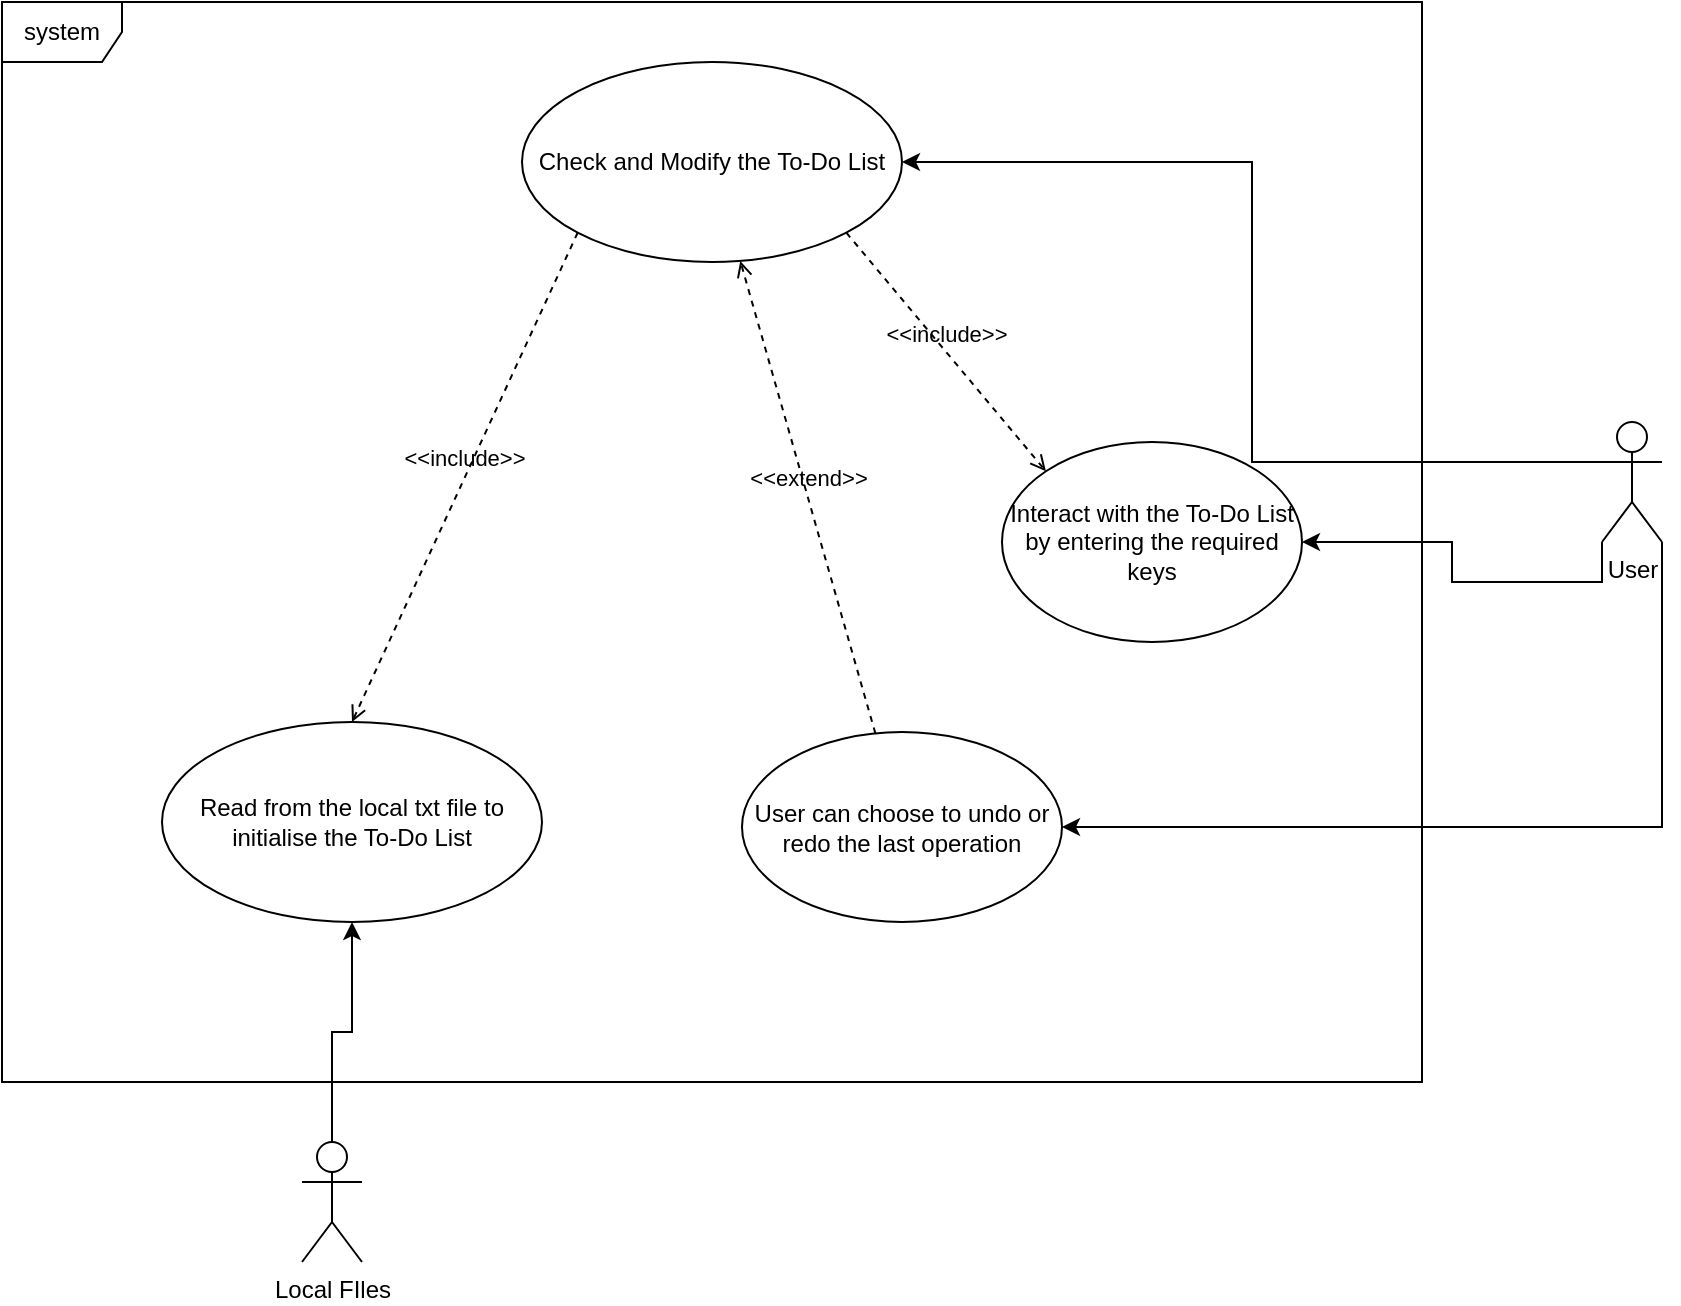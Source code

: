 <mxfile version="24.7.5" pages="3">
  <diagram name="Use Case Diagram" id="mKgLvjV6LLKM9E4_mvI9">
    <mxGraphModel dx="995" dy="638" grid="1" gridSize="10" guides="1" tooltips="1" connect="1" arrows="1" fold="1" page="1" pageScale="1" pageWidth="1654" pageHeight="1169" math="0" shadow="0">
      <root>
        <mxCell id="0" />
        <mxCell id="1" parent="0" />
        <mxCell id="GROcgmvq_gN442v0T93c-1" value="system" style="shape=umlFrame;whiteSpace=wrap;html=1;pointerEvents=0;" parent="1" vertex="1">
          <mxGeometry x="180" y="80" width="710" height="540" as="geometry" />
        </mxCell>
        <mxCell id="GROcgmvq_gN442v0T93c-15" style="edgeStyle=orthogonalEdgeStyle;rounded=0;orthogonalLoop=1;jettySize=auto;html=1;exitX=0;exitY=1;exitDx=0;exitDy=0;exitPerimeter=0;entryX=1;entryY=0.5;entryDx=0;entryDy=0;" parent="1" source="GROcgmvq_gN442v0T93c-2" target="GROcgmvq_gN442v0T93c-6" edge="1">
          <mxGeometry relative="1" as="geometry" />
        </mxCell>
        <mxCell id="GROcgmvq_gN442v0T93c-19" style="edgeStyle=orthogonalEdgeStyle;rounded=0;orthogonalLoop=1;jettySize=auto;html=1;exitX=0;exitY=0.333;exitDx=0;exitDy=0;exitPerimeter=0;entryX=1;entryY=0.5;entryDx=0;entryDy=0;" parent="1" source="GROcgmvq_gN442v0T93c-2" target="GROcgmvq_gN442v0T93c-5" edge="1">
          <mxGeometry relative="1" as="geometry" />
        </mxCell>
        <mxCell id="e118B7L7JyvoJsIXEN8V-2" style="edgeStyle=orthogonalEdgeStyle;rounded=0;orthogonalLoop=1;jettySize=auto;html=1;exitX=1;exitY=1;exitDx=0;exitDy=0;exitPerimeter=0;entryX=1;entryY=0.5;entryDx=0;entryDy=0;" parent="1" source="GROcgmvq_gN442v0T93c-2" target="e118B7L7JyvoJsIXEN8V-1" edge="1">
          <mxGeometry relative="1" as="geometry" />
        </mxCell>
        <mxCell id="GROcgmvq_gN442v0T93c-2" value="User" style="shape=umlActor;verticalLabelPosition=bottom;verticalAlign=top;html=1;" parent="1" vertex="1">
          <mxGeometry x="980" y="290" width="30" height="60" as="geometry" />
        </mxCell>
        <mxCell id="GROcgmvq_gN442v0T93c-21" style="edgeStyle=orthogonalEdgeStyle;rounded=0;orthogonalLoop=1;jettySize=auto;html=1;exitX=0.5;exitY=0;exitDx=0;exitDy=0;exitPerimeter=0;entryX=0.5;entryY=1;entryDx=0;entryDy=0;" parent="1" source="GROcgmvq_gN442v0T93c-3" target="GROcgmvq_gN442v0T93c-9" edge="1">
          <mxGeometry relative="1" as="geometry" />
        </mxCell>
        <mxCell id="GROcgmvq_gN442v0T93c-3" value="&lt;div&gt;&lt;span style=&quot;background-color: initial;&quot;&gt;Local FIles&lt;/span&gt;&lt;br&gt;&lt;/div&gt;" style="shape=umlActor;verticalLabelPosition=bottom;verticalAlign=top;html=1;" parent="1" vertex="1">
          <mxGeometry x="330" y="650" width="30" height="60" as="geometry" />
        </mxCell>
        <mxCell id="GROcgmvq_gN442v0T93c-5" value="Check and Modify the To-Do&lt;span style=&quot;background-color: initial;&quot;&gt;&amp;nbsp;List&lt;/span&gt;" style="ellipse;whiteSpace=wrap;html=1;" parent="1" vertex="1">
          <mxGeometry x="440" y="110" width="190" height="100" as="geometry" />
        </mxCell>
        <mxCell id="GROcgmvq_gN442v0T93c-6" value="Interact with the To-Do List by entering the required keys" style="ellipse;whiteSpace=wrap;html=1;" parent="1" vertex="1">
          <mxGeometry x="680" y="300" width="150" height="100" as="geometry" />
        </mxCell>
        <mxCell id="GROcgmvq_gN442v0T93c-9" value="Read from the local txt file to initialise the To-Do List" style="ellipse;whiteSpace=wrap;html=1;" parent="1" vertex="1">
          <mxGeometry x="260" y="440" width="190" height="100" as="geometry" />
        </mxCell>
        <mxCell id="GROcgmvq_gN442v0T93c-11" value="&amp;lt;&amp;lt;include&amp;gt;&amp;gt;" style="html=1;verticalAlign=bottom;labelBackgroundColor=none;endArrow=open;endFill=0;dashed=1;rounded=0;exitX=0;exitY=1;exitDx=0;exitDy=0;entryX=0.5;entryY=0;entryDx=0;entryDy=0;" parent="1" source="GROcgmvq_gN442v0T93c-5" target="GROcgmvq_gN442v0T93c-9" edge="1">
          <mxGeometry width="160" relative="1" as="geometry">
            <mxPoint x="430" y="320" as="sourcePoint" />
            <mxPoint x="590" y="320" as="targetPoint" />
          </mxGeometry>
        </mxCell>
        <mxCell id="GROcgmvq_gN442v0T93c-13" value="&amp;lt;&amp;lt;include&amp;gt;&amp;gt;" style="html=1;verticalAlign=bottom;labelBackgroundColor=none;endArrow=open;endFill=0;dashed=1;rounded=0;exitX=1;exitY=1;exitDx=0;exitDy=0;entryX=0;entryY=0;entryDx=0;entryDy=0;" parent="1" source="GROcgmvq_gN442v0T93c-5" target="GROcgmvq_gN442v0T93c-6" edge="1">
          <mxGeometry width="160" relative="1" as="geometry">
            <mxPoint x="640" y="370" as="sourcePoint" />
            <mxPoint x="800" y="370" as="targetPoint" />
          </mxGeometry>
        </mxCell>
        <mxCell id="e118B7L7JyvoJsIXEN8V-1" value="User can choose to undo or redo the last operation" style="ellipse;whiteSpace=wrap;html=1;" parent="1" vertex="1">
          <mxGeometry x="550" y="445" width="160" height="95" as="geometry" />
        </mxCell>
        <mxCell id="jGRYKeH8aTdGG2URI3lW-1" value="&amp;lt;&amp;lt;extend&amp;gt;&amp;gt;" style="html=1;verticalAlign=bottom;labelBackgroundColor=none;endArrow=open;endFill=0;dashed=1;rounded=0;" edge="1" parent="1" source="e118B7L7JyvoJsIXEN8V-1" target="GROcgmvq_gN442v0T93c-5">
          <mxGeometry width="160" relative="1" as="geometry">
            <mxPoint x="480" y="370" as="sourcePoint" />
            <mxPoint x="640" y="370" as="targetPoint" />
          </mxGeometry>
        </mxCell>
      </root>
    </mxGraphModel>
  </diagram>
  <diagram id="NdG9wqjl0NFJzS-UcZx2" name="Activity Diagram">
    <mxGraphModel dx="1194" dy="765" grid="1" gridSize="10" guides="1" tooltips="1" connect="1" arrows="1" fold="1" page="1" pageScale="1" pageWidth="1654" pageHeight="1169" math="0" shadow="0">
      <root>
        <mxCell id="0" />
        <mxCell id="1" parent="0" />
        <mxCell id="q85WHNdkSG2JO1IWw7Qk-5" value="Read from the local txt file &quot;specification.txt&quot;" style="rounded=1;whiteSpace=wrap;html=1;arcSize=40;fontColor=#000000;fillColor=#ffffc0;strokeColor=#ff0000;" parent="1" vertex="1">
          <mxGeometry x="429" y="214" width="135" height="50" as="geometry" />
        </mxCell>
        <mxCell id="q85WHNdkSG2JO1IWw7Qk-6" value="" style="edgeStyle=orthogonalEdgeStyle;html=1;verticalAlign=bottom;endArrow=open;endSize=8;strokeColor=#ff0000;rounded=0;entryX=0.5;entryY=0;entryDx=0;entryDy=0;" parent="1" source="q85WHNdkSG2JO1IWw7Qk-5" target="q85WHNdkSG2JO1IWw7Qk-9" edge="1">
          <mxGeometry relative="1" as="geometry">
            <mxPoint x="496" y="324" as="targetPoint" />
          </mxGeometry>
        </mxCell>
        <mxCell id="q85WHNdkSG2JO1IWw7Qk-9" value="" style="rhombus;whiteSpace=wrap;html=1;fontColor=#000000;fillColor=#ffffc0;strokeColor=#ff0000;" parent="1" vertex="1">
          <mxGeometry x="456" y="323" width="80" height="40" as="geometry" />
        </mxCell>
        <mxCell id="q85WHNdkSG2JO1IWw7Qk-10" value="txt doesn&#39;t exist" style="edgeStyle=orthogonalEdgeStyle;html=1;align=left;verticalAlign=bottom;endArrow=open;endSize=8;strokeColor=#ff0000;rounded=0;entryX=0;entryY=0.5;entryDx=0;entryDy=0;" parent="1" source="q85WHNdkSG2JO1IWw7Qk-9" target="q85WHNdkSG2JO1IWw7Qk-20" edge="1">
          <mxGeometry x="-1" relative="1" as="geometry">
            <mxPoint x="641" y="354" as="targetPoint" />
          </mxGeometry>
        </mxCell>
        <mxCell id="q85WHNdkSG2JO1IWw7Qk-11" value="txt do exist" style="edgeStyle=orthogonalEdgeStyle;html=1;align=left;verticalAlign=top;endArrow=open;endSize=8;strokeColor=#ff0000;rounded=0;entryX=0.5;entryY=0;entryDx=0;entryDy=0;" parent="1" source="q85WHNdkSG2JO1IWw7Qk-9" target="q85WHNdkSG2JO1IWw7Qk-13" edge="1">
          <mxGeometry x="-1" relative="1" as="geometry">
            <mxPoint x="501" y="434" as="targetPoint" />
          </mxGeometry>
        </mxCell>
        <mxCell id="q85WHNdkSG2JO1IWw7Qk-13" value="Initialise the application with the existing TODOs" style="rounded=1;whiteSpace=wrap;html=1;arcSize=40;fontColor=#000000;fillColor=#ffffc0;strokeColor=#ff0000;" parent="1" vertex="1">
          <mxGeometry x="433" y="406" width="125" height="48" as="geometry" />
        </mxCell>
        <mxCell id="q85WHNdkSG2JO1IWw7Qk-14" value="" style="edgeStyle=orthogonalEdgeStyle;html=1;verticalAlign=bottom;endArrow=open;endSize=8;strokeColor=#ff0000;rounded=0;entryX=0;entryY=0.5;entryDx=0;entryDy=0;" parent="1" source="q85WHNdkSG2JO1IWw7Qk-13" target="q85WHNdkSG2JO1IWw7Qk-17" edge="1">
          <mxGeometry relative="1" as="geometry">
            <mxPoint x="504" y="534" as="targetPoint" />
          </mxGeometry>
        </mxCell>
        <mxCell id="q85WHNdkSG2JO1IWw7Qk-15" value="Display the TODOs with their status, and all the available options for user to interact" style="rounded=1;whiteSpace=wrap;html=1;arcSize=40;fontColor=#000000;fillColor=#ffffc0;strokeColor=#ff0000;" parent="1" vertex="1">
          <mxGeometry x="501" y="674" width="150" height="70" as="geometry" />
        </mxCell>
        <mxCell id="q85WHNdkSG2JO1IWw7Qk-16" value="" style="edgeStyle=orthogonalEdgeStyle;html=1;verticalAlign=bottom;endArrow=open;endSize=8;strokeColor=#ff0000;rounded=0;entryX=0.5;entryY=0;entryDx=0;entryDy=0;" parent="1" source="q85WHNdkSG2JO1IWw7Qk-15" target="RsbU5nmADzKlUmwW7Z2p-1" edge="1">
          <mxGeometry relative="1" as="geometry">
            <mxPoint x="561" y="854" as="targetPoint" />
          </mxGeometry>
        </mxCell>
        <mxCell id="q85WHNdkSG2JO1IWw7Qk-17" value="" style="rhombus;whiteSpace=wrap;html=1;fontColor=#000000;fillColor=#ffffc0;strokeColor=#ff0000;" parent="1" vertex="1">
          <mxGeometry x="536" y="594" width="80" height="40" as="geometry" />
        </mxCell>
        <mxCell id="q85WHNdkSG2JO1IWw7Qk-19" value="" style="edgeStyle=orthogonalEdgeStyle;html=1;align=left;verticalAlign=top;endArrow=open;endSize=8;strokeColor=#ff0000;rounded=0;entryX=0.5;entryY=0;entryDx=0;entryDy=0;" parent="1" source="q85WHNdkSG2JO1IWw7Qk-17" target="q85WHNdkSG2JO1IWw7Qk-15" edge="1">
          <mxGeometry x="-1" relative="1" as="geometry">
            <mxPoint x="561" y="734" as="targetPoint" />
          </mxGeometry>
        </mxCell>
        <mxCell id="q85WHNdkSG2JO1IWw7Qk-20" value="Create a default &quot;specification.txt&quot; with the default specification and empty TODO list" style="rounded=1;whiteSpace=wrap;html=1;arcSize=40;fontColor=#000000;fillColor=#ffffc0;strokeColor=#ff0000;" parent="1" vertex="1">
          <mxGeometry x="641" y="313" width="140" height="61" as="geometry" />
        </mxCell>
        <mxCell id="q85WHNdkSG2JO1IWw7Qk-21" value="" style="edgeStyle=orthogonalEdgeStyle;html=1;verticalAlign=bottom;endArrow=open;endSize=8;strokeColor=#ff0000;rounded=0;entryX=0.5;entryY=0;entryDx=0;entryDy=0;" parent="1" source="q85WHNdkSG2JO1IWw7Qk-20" target="RxqG92QvU8h1ItRZsoUS-4" edge="1">
          <mxGeometry relative="1" as="geometry">
            <mxPoint x="711" y="398.0" as="targetPoint" />
          </mxGeometry>
        </mxCell>
        <mxCell id="q85WHNdkSG2JO1IWw7Qk-23" value="" style="edgeStyle=orthogonalEdgeStyle;html=1;verticalAlign=bottom;endArrow=open;endSize=8;strokeColor=#ff0000;rounded=0;exitX=0.5;exitY=1;exitDx=0;exitDy=0;entryX=0.5;entryY=0;entryDx=0;entryDy=0;" parent="1" source="RxqG92QvU8h1ItRZsoUS-4" target="q85WHNdkSG2JO1IWw7Qk-24" edge="1">
          <mxGeometry relative="1" as="geometry">
            <mxPoint x="700.66" y="514" as="targetPoint" />
            <mxPoint x="711" y="448.0" as="sourcePoint" />
          </mxGeometry>
        </mxCell>
        <mxCell id="q85WHNdkSG2JO1IWw7Qk-24" value="Initiaise the application with the default &quot;specification.txt&quot;" style="rounded=1;whiteSpace=wrap;html=1;arcSize=40;fontColor=#000000;fillColor=#ffffc0;strokeColor=#ff0000;" parent="1" vertex="1">
          <mxGeometry x="641" y="494" width="140" height="46" as="geometry" />
        </mxCell>
        <mxCell id="q85WHNdkSG2JO1IWw7Qk-25" value="" style="edgeStyle=orthogonalEdgeStyle;html=1;verticalAlign=bottom;endArrow=open;endSize=8;strokeColor=#ff0000;rounded=0;entryX=0.5;entryY=0;entryDx=0;entryDy=0;" parent="1" source="q85WHNdkSG2JO1IWw7Qk-24" target="q85WHNdkSG2JO1IWw7Qk-17" edge="1">
          <mxGeometry relative="1" as="geometry">
            <mxPoint x="701" y="629" as="targetPoint" />
          </mxGeometry>
        </mxCell>
        <mxCell id="q85WHNdkSG2JO1IWw7Qk-27" value="" style="edgeStyle=orthogonalEdgeStyle;html=1;verticalAlign=bottom;endArrow=open;endSize=8;strokeColor=#ff0000;rounded=0;entryX=0.5;entryY=0;entryDx=0;entryDy=0;exitX=0.5;exitY=1;exitDx=0;exitDy=0;" parent="1" source="RsbU5nmADzKlUmwW7Z2p-7" target="q85WHNdkSG2JO1IWw7Qk-28" edge="1">
          <mxGeometry relative="1" as="geometry">
            <mxPoint x="576" y="964" as="targetPoint" />
            <mxPoint x="576" y="834" as="sourcePoint" />
          </mxGeometry>
        </mxCell>
        <mxCell id="q85WHNdkSG2JO1IWw7Qk-28" value="" style="rhombus;whiteSpace=wrap;html=1;fontColor=#000000;fillColor=#ffffc0;strokeColor=#ff0000;" parent="1" vertex="1">
          <mxGeometry x="536" y="874" width="80" height="40" as="geometry" />
        </mxCell>
        <mxCell id="q85WHNdkSG2JO1IWw7Qk-30" value="valid" style="edgeStyle=orthogonalEdgeStyle;html=1;align=left;verticalAlign=top;endArrow=open;endSize=8;strokeColor=#ff0000;rounded=0;entryX=0.5;entryY=0;entryDx=0;entryDy=0;" parent="1" source="q85WHNdkSG2JO1IWw7Qk-28" target="q85WHNdkSG2JO1IWw7Qk-35" edge="1">
          <mxGeometry x="-1" relative="1" as="geometry">
            <mxPoint x="576" y="1064" as="targetPoint" />
          </mxGeometry>
        </mxCell>
        <mxCell id="q85WHNdkSG2JO1IWw7Qk-35" value="System responds to the changes" style="rounded=1;whiteSpace=wrap;html=1;arcSize=40;fontColor=#000000;fillColor=#ffffc0;strokeColor=#ff0000;" parent="1" vertex="1">
          <mxGeometry x="516" y="984" width="120" height="40" as="geometry" />
        </mxCell>
        <mxCell id="q85WHNdkSG2JO1IWw7Qk-36" value="" style="edgeStyle=orthogonalEdgeStyle;html=1;verticalAlign=bottom;endArrow=open;endSize=8;strokeColor=#ff0000;rounded=0;entryX=0.5;entryY=0;entryDx=0;entryDy=0;" parent="1" source="q85WHNdkSG2JO1IWw7Qk-35" target="q85WHNdkSG2JO1IWw7Qk-37" edge="1">
          <mxGeometry relative="1" as="geometry">
            <mxPoint x="581" y="1174" as="targetPoint" />
          </mxGeometry>
        </mxCell>
        <mxCell id="q85WHNdkSG2JO1IWw7Qk-37" value="System writes the changes to the &quot;specification.txt&quot;" style="rounded=1;whiteSpace=wrap;html=1;arcSize=40;fontColor=#000000;fillColor=#ffffc0;strokeColor=#ff0000;" parent="1" vertex="1">
          <mxGeometry x="516" y="1064" width="120" height="50" as="geometry" />
        </mxCell>
        <mxCell id="q85WHNdkSG2JO1IWw7Qk-38" value="" style="edgeStyle=orthogonalEdgeStyle;html=1;verticalAlign=bottom;endArrow=open;endSize=8;strokeColor=#ff0000;rounded=0;entryX=0.5;entryY=1;entryDx=0;entryDy=0;" parent="1" source="q85WHNdkSG2JO1IWw7Qk-37" target="RxqG92QvU8h1ItRZsoUS-6" edge="1">
          <mxGeometry relative="1" as="geometry">
            <mxPoint x="331" y="1024" as="targetPoint" />
          </mxGeometry>
        </mxCell>
        <mxCell id="q85WHNdkSG2JO1IWw7Qk-39" value="System displays a error message about the invalid option" style="rounded=1;whiteSpace=wrap;html=1;arcSize=40;fontColor=#000000;fillColor=#ffffc0;strokeColor=#ff0000;" parent="1" vertex="1">
          <mxGeometry x="367" y="869" width="140" height="50" as="geometry" />
        </mxCell>
        <mxCell id="q85WHNdkSG2JO1IWw7Qk-40" value="" style="edgeStyle=orthogonalEdgeStyle;html=1;verticalAlign=bottom;endArrow=open;endSize=8;strokeColor=#ff0000;rounded=0;entryX=1;entryY=0.5;entryDx=0;entryDy=0;" parent="1" source="q85WHNdkSG2JO1IWw7Qk-39" target="RxqG92QvU8h1ItRZsoUS-6" edge="1">
          <mxGeometry relative="1" as="geometry">
            <mxPoint x="411" y="784" as="targetPoint" />
          </mxGeometry>
        </mxCell>
        <mxCell id="RxqG92QvU8h1ItRZsoUS-4" value="Default &quot;specification.txt&quot;" style="whiteSpace=wrap;html=1;fillColor=#ffffc0;strokeColor=#ff0000;fontColor=#000000;" parent="1" vertex="1">
          <mxGeometry x="661" y="404" width="100" height="50" as="geometry" />
        </mxCell>
        <mxCell id="RxqG92QvU8h1ItRZsoUS-6" value="" style="rhombus;whiteSpace=wrap;html=1;fontColor=#000000;fillColor=#ffffc0;strokeColor=#ff0000;" parent="1" vertex="1">
          <mxGeometry x="287" y="694" width="80" height="40" as="geometry" />
        </mxCell>
        <mxCell id="RxqG92QvU8h1ItRZsoUS-7" value="invalid" style="edgeStyle=orthogonalEdgeStyle;html=1;align=left;verticalAlign=bottom;endArrow=open;endSize=8;strokeColor=#ff0000;rounded=0;exitX=0;exitY=0.5;exitDx=0;exitDy=0;entryX=1;entryY=0.5;entryDx=0;entryDy=0;" parent="1" source="q85WHNdkSG2JO1IWw7Qk-28" target="q85WHNdkSG2JO1IWw7Qk-39" edge="1">
          <mxGeometry x="0.793" relative="1" as="geometry">
            <mxPoint x="771" y="934" as="targetPoint" />
            <mxPoint x="671" y="934" as="sourcePoint" />
            <mxPoint as="offset" />
          </mxGeometry>
        </mxCell>
        <mxCell id="RxqG92QvU8h1ItRZsoUS-8" value="" style="edgeStyle=orthogonalEdgeStyle;html=1;align=left;verticalAlign=top;endArrow=open;endSize=8;strokeColor=#ff0000;rounded=0;exitX=0.5;exitY=0;exitDx=0;exitDy=0;entryX=0;entryY=0.5;entryDx=0;entryDy=0;" parent="1" source="RxqG92QvU8h1ItRZsoUS-6" target="RxqG92QvU8h1ItRZsoUS-9" edge="1">
          <mxGeometry x="-1" relative="1" as="geometry">
            <mxPoint x="327" y="624" as="targetPoint" />
            <mxPoint x="267.034" y="573.983" as="sourcePoint" />
          </mxGeometry>
        </mxCell>
        <mxCell id="RxqG92QvU8h1ItRZsoUS-9" value="" style="rhombus;whiteSpace=wrap;html=1;fontColor=#000000;fillColor=#ffffc0;strokeColor=#ff0000;" parent="1" vertex="1">
          <mxGeometry x="456.5" y="134" width="80" height="40" as="geometry" />
        </mxCell>
        <mxCell id="RxqG92QvU8h1ItRZsoUS-15" value="" style="edgeStyle=orthogonalEdgeStyle;html=1;align=left;verticalAlign=top;endArrow=open;endSize=8;strokeColor=#ff0000;rounded=0;exitX=0.5;exitY=1;exitDx=0;exitDy=0;entryX=0.5;entryY=0;entryDx=0;entryDy=0;" parent="1" source="RxqG92QvU8h1ItRZsoUS-9" target="q85WHNdkSG2JO1IWw7Qk-5" edge="1">
          <mxGeometry x="-1" relative="1" as="geometry">
            <mxPoint x="401" y="244.02" as="targetPoint" />
            <mxPoint x="401.034" y="184.003" as="sourcePoint" />
          </mxGeometry>
        </mxCell>
        <mxCell id="RxqG92QvU8h1ItRZsoUS-18" value="" style="ellipse;html=1;shape=startState;fillColor=#000000;strokeColor=#ff0000;" parent="1" vertex="1">
          <mxGeometry x="481.5" y="55" width="30" height="30" as="geometry" />
        </mxCell>
        <mxCell id="RxqG92QvU8h1ItRZsoUS-19" value="" style="edgeStyle=orthogonalEdgeStyle;html=1;verticalAlign=bottom;endArrow=open;endSize=8;strokeColor=#ff0000;rounded=0;entryX=0.5;entryY=0;entryDx=0;entryDy=0;" parent="1" source="RxqG92QvU8h1ItRZsoUS-18" target="RxqG92QvU8h1ItRZsoUS-9" edge="1">
          <mxGeometry relative="1" as="geometry">
            <mxPoint x="495.5" y="134" as="targetPoint" />
          </mxGeometry>
        </mxCell>
        <mxCell id="RxqG92QvU8h1ItRZsoUS-22" value="exit" style="edgeStyle=orthogonalEdgeStyle;html=1;align=left;verticalAlign=bottom;endArrow=open;endSize=8;strokeColor=#ff0000;rounded=0;exitX=1;exitY=0.5;exitDx=0;exitDy=0;entryX=0;entryY=0.5;entryDx=0;entryDy=0;" parent="1" source="q85WHNdkSG2JO1IWw7Qk-28" target="RxqG92QvU8h1ItRZsoUS-24" edge="1">
          <mxGeometry x="-1" relative="1" as="geometry">
            <mxPoint x="736.09" y="893.61" as="targetPoint" />
            <mxPoint x="636.003" y="893.567" as="sourcePoint" />
          </mxGeometry>
        </mxCell>
        <mxCell id="RxqG92QvU8h1ItRZsoUS-23" value="" style="edgeStyle=orthogonalEdgeStyle;html=1;align=left;verticalAlign=top;endArrow=open;endSize=8;strokeColor=#ff0000;rounded=0;exitX=1;exitY=0.5;exitDx=0;exitDy=0;entryX=0;entryY=0.5;entryDx=0;entryDy=0;" parent="1" source="RxqG92QvU8h1ItRZsoUS-29" target="RxqG92QvU8h1ItRZsoUS-30" edge="1">
          <mxGeometry x="-1" relative="1" as="geometry">
            <mxPoint x="1491" y="864.5" as="targetPoint" />
            <mxPoint x="1491.0" y="764.5" as="sourcePoint" />
          </mxGeometry>
        </mxCell>
        <mxCell id="RxqG92QvU8h1ItRZsoUS-24" value="System saves the current changes and writes to the &quot;specification.txt&quot;" style="rounded=1;whiteSpace=wrap;html=1;arcSize=40;fontColor=#000000;fillColor=#ffffc0;strokeColor=#ff0000;" parent="1" vertex="1">
          <mxGeometry x="857" y="867" width="150" height="55" as="geometry" />
        </mxCell>
        <mxCell id="RxqG92QvU8h1ItRZsoUS-25" value="" style="edgeStyle=orthogonalEdgeStyle;html=1;verticalAlign=bottom;endArrow=open;endSize=8;strokeColor=#ff0000;rounded=0;exitX=1;exitY=0.5;exitDx=0;exitDy=0;" parent="1" source="RxqG92QvU8h1ItRZsoUS-24" target="RxqG92QvU8h1ItRZsoUS-29" edge="1">
          <mxGeometry relative="1" as="geometry">
            <mxPoint x="981" y="892" as="targetPoint" />
          </mxGeometry>
        </mxCell>
        <mxCell id="RxqG92QvU8h1ItRZsoUS-29" value="Program terminates" style="rounded=1;whiteSpace=wrap;html=1;arcSize=40;fontColor=#000000;fillColor=#ffffc0;strokeColor=#ff0000;" parent="1" vertex="1">
          <mxGeometry x="1297" y="874.5" width="120" height="40" as="geometry" />
        </mxCell>
        <mxCell id="RxqG92QvU8h1ItRZsoUS-30" value="" style="ellipse;html=1;shape=endState;fillColor=#000000;strokeColor=#ff0000;" parent="1" vertex="1">
          <mxGeometry x="1458" y="879.5" width="30" height="30" as="geometry" />
        </mxCell>
        <mxCell id="Jxkfy5DvKybf_iYGKnuJ-1" value="Program processing" style="shape=umlFrame;whiteSpace=wrap;html=1;pointerEvents=0;width=80;height=36;" parent="1" vertex="1">
          <mxGeometry x="247" y="54" width="1030" height="1076" as="geometry" />
        </mxCell>
        <mxCell id="RsbU5nmADzKlUmwW7Z2p-1" value="" style="rhombus;whiteSpace=wrap;html=1;fontColor=#000000;fillColor=#ffffc0;strokeColor=#ff0000;" parent="1" vertex="1">
          <mxGeometry x="727" y="719" width="80" height="40" as="geometry" />
        </mxCell>
        <mxCell id="RsbU5nmADzKlUmwW7Z2p-2" value="user pressed Ctrl + z" style="edgeStyle=orthogonalEdgeStyle;html=1;align=left;verticalAlign=bottom;endArrow=open;endSize=8;strokeColor=#ff0000;rounded=0;entryX=0.5;entryY=1;entryDx=0;entryDy=0;" parent="1" source="RsbU5nmADzKlUmwW7Z2p-1" target="RsbU5nmADzKlUmwW7Z2p-9" edge="1">
          <mxGeometry x="-1" relative="1" as="geometry">
            <mxPoint x="907" y="720" as="targetPoint" />
          </mxGeometry>
        </mxCell>
        <mxCell id="RsbU5nmADzKlUmwW7Z2p-6" value="user entered an option" style="edgeStyle=orthogonalEdgeStyle;html=1;align=left;verticalAlign=bottom;endArrow=open;endSize=8;strokeColor=#ff0000;rounded=0;exitX=0;exitY=0.5;exitDx=0;exitDy=0;entryX=1;entryY=0.5;entryDx=0;entryDy=0;" parent="1" source="RsbU5nmADzKlUmwW7Z2p-1" target="RsbU5nmADzKlUmwW7Z2p-7" edge="1">
          <mxGeometry y="-39" relative="1" as="geometry">
            <mxPoint x="751" y="799" as="targetPoint" />
            <mxPoint x="651" y="799" as="sourcePoint" />
            <mxPoint as="offset" />
          </mxGeometry>
        </mxCell>
        <mxCell id="RsbU5nmADzKlUmwW7Z2p-7" value="Option string" style="whiteSpace=wrap;html=1;fillColor=#ffffc0;strokeColor=#ff0000;fontColor=#000000;" parent="1" vertex="1">
          <mxGeometry x="526" y="796" width="100" height="50" as="geometry" />
        </mxCell>
        <mxCell id="RsbU5nmADzKlUmwW7Z2p-9" value="" style="rhombus;whiteSpace=wrap;html=1;fontColor=#000000;fillColor=#ffffc0;strokeColor=#ff0000;" parent="1" vertex="1">
          <mxGeometry x="827" y="560" width="80" height="40" as="geometry" />
        </mxCell>
        <mxCell id="RsbU5nmADzKlUmwW7Z2p-10" value="nothing to undo" style="edgeStyle=orthogonalEdgeStyle;html=1;align=left;verticalAlign=bottom;endArrow=open;endSize=8;strokeColor=#ff0000;rounded=0;entryX=0.5;entryY=1;entryDx=0;entryDy=0;" parent="1" source="RsbU5nmADzKlUmwW7Z2p-9" target="RsbU5nmADzKlUmwW7Z2p-15" edge="1">
          <mxGeometry x="-1" relative="1" as="geometry">
            <mxPoint x="1007" y="580" as="targetPoint" />
          </mxGeometry>
        </mxCell>
        <mxCell id="RsbU5nmADzKlUmwW7Z2p-12" value="something to undo" style="edgeStyle=orthogonalEdgeStyle;html=1;align=left;verticalAlign=top;endArrow=open;endSize=8;strokeColor=#ff0000;rounded=0;exitX=0.5;exitY=0;exitDx=0;exitDy=0;entryX=0.5;entryY=1;entryDx=0;entryDy=0;" parent="1" source="RsbU5nmADzKlUmwW7Z2p-9" target="RsbU5nmADzKlUmwW7Z2p-13" edge="1">
          <mxGeometry x="0.143" y="40" relative="1" as="geometry">
            <mxPoint x="867" y="660" as="targetPoint" />
            <mxPoint x="867" y="600" as="sourcePoint" />
            <mxPoint as="offset" />
          </mxGeometry>
        </mxCell>
        <mxCell id="RsbU5nmADzKlUmwW7Z2p-13" value="Undo the last done operation" style="rounded=1;whiteSpace=wrap;html=1;arcSize=40;fontColor=#000000;fillColor=#ffffc0;strokeColor=#ff0000;" parent="1" vertex="1">
          <mxGeometry x="807" y="380" width="120" height="40" as="geometry" />
        </mxCell>
        <mxCell id="RsbU5nmADzKlUmwW7Z2p-14" value="" style="edgeStyle=orthogonalEdgeStyle;html=1;verticalAlign=bottom;endArrow=open;endSize=8;strokeColor=#ff0000;rounded=0;exitX=0.5;exitY=0;exitDx=0;exitDy=0;entryX=0.5;entryY=1;entryDx=0;entryDy=0;" parent="1" source="RsbU5nmADzKlUmwW7Z2p-13" target="RsbU5nmADzKlUmwW7Z2p-19" edge="1">
          <mxGeometry relative="1" as="geometry">
            <mxPoint x="927" y="463" as="targetPoint" />
          </mxGeometry>
        </mxCell>
        <mxCell id="RsbU5nmADzKlUmwW7Z2p-15" value="Display an error message about nothing to undo" style="rounded=1;whiteSpace=wrap;html=1;arcSize=40;fontColor=#000000;fillColor=#ffffc0;strokeColor=#ff0000;" parent="1" vertex="1">
          <mxGeometry x="997" y="454" width="130" height="50" as="geometry" />
        </mxCell>
        <mxCell id="RsbU5nmADzKlUmwW7Z2p-16" value="" style="edgeStyle=orthogonalEdgeStyle;html=1;verticalAlign=bottom;endArrow=open;endSize=8;strokeColor=#ff0000;rounded=0;entryX=1;entryY=0.5;entryDx=0;entryDy=0;" parent="1" source="RsbU5nmADzKlUmwW7Z2p-15" target="RsbU5nmADzKlUmwW7Z2p-19" edge="1">
          <mxGeometry relative="1" as="geometry">
            <mxPoint x="1097" y="620" as="targetPoint" />
          </mxGeometry>
        </mxCell>
        <mxCell id="RsbU5nmADzKlUmwW7Z2p-19" value="" style="rhombus;whiteSpace=wrap;html=1;fontColor=#000000;fillColor=#ffffc0;strokeColor=#ff0000;" parent="1" vertex="1">
          <mxGeometry x="827" y="223" width="80" height="40" as="geometry" />
        </mxCell>
        <mxCell id="RsbU5nmADzKlUmwW7Z2p-22" value="" style="rhombus;whiteSpace=wrap;html=1;fontColor=#000000;fillColor=#ffffc0;strokeColor=#ff0000;" parent="1" vertex="1">
          <mxGeometry x="653" y="134" width="80" height="40" as="geometry" />
        </mxCell>
        <mxCell id="RsbU5nmADzKlUmwW7Z2p-25" value="" style="edgeStyle=orthogonalEdgeStyle;html=1;verticalAlign=bottom;endArrow=open;endSize=8;strokeColor=#ff0000;rounded=0;entryX=1;entryY=0.5;entryDx=0;entryDy=0;exitX=0;exitY=0.5;exitDx=0;exitDy=0;" parent="1" source="RsbU5nmADzKlUmwW7Z2p-22" target="RxqG92QvU8h1ItRZsoUS-9" edge="1">
          <mxGeometry relative="1" as="geometry">
            <mxPoint x="540" y="144" as="targetPoint" />
            <mxPoint x="540" y="95" as="sourcePoint" />
          </mxGeometry>
        </mxCell>
        <mxCell id="RsbU5nmADzKlUmwW7Z2p-27" value="" style="edgeStyle=orthogonalEdgeStyle;html=1;verticalAlign=bottom;endArrow=open;endSize=8;strokeColor=#ff0000;rounded=0;entryX=0.5;entryY=1;entryDx=0;entryDy=0;exitX=0;exitY=0.5;exitDx=0;exitDy=0;" parent="1" source="RsbU5nmADzKlUmwW7Z2p-19" target="RsbU5nmADzKlUmwW7Z2p-22" edge="1">
          <mxGeometry relative="1" as="geometry">
            <mxPoint x="517" y="154" as="targetPoint" />
            <mxPoint x="517" y="105" as="sourcePoint" />
          </mxGeometry>
        </mxCell>
        <mxCell id="RsbU5nmADzKlUmwW7Z2p-28" value="" style="rhombus;whiteSpace=wrap;html=1;fontColor=#000000;fillColor=#ffffc0;strokeColor=#ff0000;" parent="1" vertex="1">
          <mxGeometry x="850" y="810" width="80" height="40" as="geometry" />
        </mxCell>
        <mxCell id="RsbU5nmADzKlUmwW7Z2p-29" value="nothing to redo" style="edgeStyle=orthogonalEdgeStyle;html=1;align=left;verticalAlign=bottom;endArrow=open;endSize=8;strokeColor=#ff0000;rounded=0;entryX=0.5;entryY=1;entryDx=0;entryDy=0;" parent="1" source="RsbU5nmADzKlUmwW7Z2p-28" target="RsbU5nmADzKlUmwW7Z2p-37" edge="1">
          <mxGeometry x="-1" relative="1" as="geometry">
            <mxPoint x="1117" y="780" as="targetPoint" />
          </mxGeometry>
        </mxCell>
        <mxCell id="RsbU5nmADzKlUmwW7Z2p-30" value="something to redo" style="edgeStyle=orthogonalEdgeStyle;html=1;align=left;verticalAlign=top;endArrow=open;endSize=8;strokeColor=#ff0000;rounded=0;exitX=0.5;exitY=0;exitDx=0;exitDy=0;entryX=0.5;entryY=1;entryDx=0;entryDy=0;" parent="1" source="RsbU5nmADzKlUmwW7Z2p-28" target="RsbU5nmADzKlUmwW7Z2p-32" edge="1">
          <mxGeometry x="-0.313" relative="1" as="geometry">
            <mxPoint x="977" y="860" as="targetPoint" />
            <mxPoint as="offset" />
          </mxGeometry>
        </mxCell>
        <mxCell id="RsbU5nmADzKlUmwW7Z2p-31" value="user pressed Ctrl + y" style="edgeStyle=orthogonalEdgeStyle;html=1;align=left;verticalAlign=top;endArrow=open;endSize=8;strokeColor=#ff0000;rounded=0;exitX=0.5;exitY=1;exitDx=0;exitDy=0;entryX=0;entryY=0.5;entryDx=0;entryDy=0;" parent="1" source="RsbU5nmADzKlUmwW7Z2p-1" target="RsbU5nmADzKlUmwW7Z2p-28" edge="1">
          <mxGeometry x="-1" relative="1" as="geometry">
            <mxPoint x="780.53" y="821" as="targetPoint" />
            <mxPoint x="780.53" y="780" as="sourcePoint" />
          </mxGeometry>
        </mxCell>
        <mxCell id="RsbU5nmADzKlUmwW7Z2p-32" value="Redo the last operation" style="rounded=1;whiteSpace=wrap;html=1;arcSize=40;fontColor=#000000;fillColor=#ffffc0;strokeColor=#ff0000;" parent="1" vertex="1">
          <mxGeometry x="947" y="696" width="120" height="40" as="geometry" />
        </mxCell>
        <mxCell id="RsbU5nmADzKlUmwW7Z2p-33" value="" style="edgeStyle=orthogonalEdgeStyle;html=1;verticalAlign=bottom;endArrow=open;endSize=8;strokeColor=#ff0000;rounded=0;entryX=0;entryY=0.5;entryDx=0;entryDy=0;exitX=0.5;exitY=0;exitDx=0;exitDy=0;" parent="1" source="RsbU5nmADzKlUmwW7Z2p-32" target="RsbU5nmADzKlUmwW7Z2p-34" edge="1">
          <mxGeometry relative="1" as="geometry">
            <mxPoint x="1007" y="796" as="targetPoint" />
          </mxGeometry>
        </mxCell>
        <mxCell id="RsbU5nmADzKlUmwW7Z2p-34" value="" style="rhombus;whiteSpace=wrap;html=1;fontColor=#000000;fillColor=#ffffc0;strokeColor=#ff0000;" parent="1" vertex="1">
          <mxGeometry x="1134" y="574" width="80" height="40" as="geometry" />
        </mxCell>
        <mxCell id="RsbU5nmADzKlUmwW7Z2p-37" value="Display an error message about nothing to redo" style="rounded=1;whiteSpace=wrap;html=1;arcSize=40;fontColor=#000000;fillColor=#ffffc0;strokeColor=#ff0000;" parent="1" vertex="1">
          <mxGeometry x="1113" y="730" width="120" height="40" as="geometry" />
        </mxCell>
        <mxCell id="RsbU5nmADzKlUmwW7Z2p-38" value="" style="edgeStyle=orthogonalEdgeStyle;html=1;verticalAlign=bottom;endArrow=open;endSize=8;strokeColor=#ff0000;rounded=0;exitX=0.5;exitY=0;exitDx=0;exitDy=0;entryX=0.5;entryY=1;entryDx=0;entryDy=0;" parent="1" source="RsbU5nmADzKlUmwW7Z2p-37" target="RsbU5nmADzKlUmwW7Z2p-34" edge="1">
          <mxGeometry relative="1" as="geometry">
            <mxPoint x="1154" y="830" as="targetPoint" />
          </mxGeometry>
        </mxCell>
        <mxCell id="RsbU5nmADzKlUmwW7Z2p-39" value="" style="edgeStyle=orthogonalEdgeStyle;html=1;verticalAlign=bottom;endArrow=open;endSize=8;strokeColor=#ff0000;rounded=0;entryX=1;entryY=0.5;entryDx=0;entryDy=0;exitX=0.5;exitY=0;exitDx=0;exitDy=0;" parent="1" source="RsbU5nmADzKlUmwW7Z2p-34" target="RsbU5nmADzKlUmwW7Z2p-22" edge="1">
          <mxGeometry relative="1" as="geometry">
            <mxPoint x="507" y="144" as="targetPoint" />
            <mxPoint x="507" y="95" as="sourcePoint" />
          </mxGeometry>
        </mxCell>
      </root>
    </mxGraphModel>
  </diagram>
  <diagram id="rqVH_hxqFKZmHKqRT3-P" name="Class Diagram">
    <mxGraphModel dx="1098" dy="988" grid="1" gridSize="10" guides="1" tooltips="1" connect="1" arrows="1" fold="1" page="1" pageScale="1" pageWidth="1654" pageHeight="1169" math="0" shadow="0">
      <root>
        <mxCell id="0" />
        <mxCell id="1" parent="0" />
        <mxCell id="8VQKRcyNWnS5BnXwv2xh-1" value="main.cpp" style="swimlane;fontStyle=0;childLayout=stackLayout;horizontal=1;startSize=26;fillColor=none;horizontalStack=0;resizeParent=1;resizeParentMax=0;resizeLast=0;collapsible=1;marginBottom=0;whiteSpace=wrap;html=1;" parent="1" vertex="1">
          <mxGeometry x="367.5" y="559" width="140" height="52" as="geometry" />
        </mxCell>
        <mxCell id="8VQKRcyNWnS5BnXwv2xh-2" value="main" style="text;strokeColor=none;fillColor=none;align=left;verticalAlign=top;spacingLeft=4;spacingRight=4;overflow=hidden;rotatable=0;points=[[0,0.5],[1,0.5]];portConstraint=eastwest;whiteSpace=wrap;html=1;" parent="8VQKRcyNWnS5BnXwv2xh-1" vertex="1">
          <mxGeometry y="26" width="140" height="26" as="geometry" />
        </mxCell>
        <mxCell id="8VQKRcyNWnS5BnXwv2xh-5" value="ToDo (Struct)" style="swimlane;fontStyle=0;childLayout=stackLayout;horizontal=1;startSize=26;fillColor=none;horizontalStack=0;resizeParent=1;resizeParentMax=0;resizeLast=0;collapsible=1;marginBottom=0;whiteSpace=wrap;html=1;" parent="1" vertex="1">
          <mxGeometry x="1050" y="790" width="140" height="78" as="geometry" />
        </mxCell>
        <mxCell id="8VQKRcyNWnS5BnXwv2xh-6" value="+ msg: string" style="text;strokeColor=none;fillColor=none;align=left;verticalAlign=top;spacingLeft=4;spacingRight=4;overflow=hidden;rotatable=0;points=[[0,0.5],[1,0.5]];portConstraint=eastwest;whiteSpace=wrap;html=1;" parent="8VQKRcyNWnS5BnXwv2xh-5" vertex="1">
          <mxGeometry y="26" width="140" height="26" as="geometry" />
        </mxCell>
        <mxCell id="8VQKRcyNWnS5BnXwv2xh-7" value="+ done: bool" style="text;strokeColor=none;fillColor=none;align=left;verticalAlign=top;spacingLeft=4;spacingRight=4;overflow=hidden;rotatable=0;points=[[0,0.5],[1,0.5]];portConstraint=eastwest;whiteSpace=wrap;html=1;" parent="8VQKRcyNWnS5BnXwv2xh-5" vertex="1">
          <mxGeometry y="52" width="140" height="26" as="geometry" />
        </mxCell>
        <mxCell id="fk8c-U3no2IcFU2LCVP1-9" value="WriteToFile" style="swimlane;fontStyle=0;childLayout=stackLayout;horizontal=1;startSize=26;fillColor=none;horizontalStack=0;resizeParent=1;resizeParentMax=0;resizeLast=0;collapsible=1;marginBottom=0;whiteSpace=wrap;html=1;" parent="1" vertex="1">
          <mxGeometry x="767" y="764" width="140" height="130" as="geometry" />
        </mxCell>
        <mxCell id="fk8c-U3no2IcFU2LCVP1-10" value="AddToDo" style="text;strokeColor=none;fillColor=none;align=left;verticalAlign=top;spacingLeft=4;spacingRight=4;overflow=hidden;rotatable=0;points=[[0,0.5],[1,0.5]];portConstraint=eastwest;whiteSpace=wrap;html=1;" parent="fk8c-U3no2IcFU2LCVP1-9" vertex="1">
          <mxGeometry y="26" width="140" height="26" as="geometry" />
        </mxCell>
        <mxCell id="fk8c-U3no2IcFU2LCVP1-11" value="DeleteToDo" style="text;strokeColor=none;fillColor=none;align=left;verticalAlign=top;spacingLeft=4;spacingRight=4;overflow=hidden;rotatable=0;points=[[0,0.5],[1,0.5]];portConstraint=eastwest;whiteSpace=wrap;html=1;" parent="fk8c-U3no2IcFU2LCVP1-9" vertex="1">
          <mxGeometry y="52" width="140" height="26" as="geometry" />
        </mxCell>
        <mxCell id="fk8c-U3no2IcFU2LCVP1-12" value="MarkAsDone" style="text;strokeColor=none;fillColor=none;align=left;verticalAlign=top;spacingLeft=4;spacingRight=4;overflow=hidden;rotatable=0;points=[[0,0.5],[1,0.5]];portConstraint=eastwest;whiteSpace=wrap;html=1;" parent="fk8c-U3no2IcFU2LCVP1-9" vertex="1">
          <mxGeometry y="78" width="140" height="26" as="geometry" />
        </mxCell>
        <mxCell id="fk8c-U3no2IcFU2LCVP1-17" value="ModifyToDoMsg" style="text;strokeColor=none;fillColor=none;align=left;verticalAlign=top;spacingLeft=4;spacingRight=4;overflow=hidden;rotatable=0;points=[[0,0.5],[1,0.5]];portConstraint=eastwest;whiteSpace=wrap;html=1;" parent="fk8c-U3no2IcFU2LCVP1-9" vertex="1">
          <mxGeometry y="104" width="140" height="26" as="geometry" />
        </mxCell>
        <mxCell id="fk8c-U3no2IcFU2LCVP1-13" value="ReadFromFile" style="swimlane;fontStyle=0;childLayout=stackLayout;horizontal=1;startSize=26;fillColor=none;horizontalStack=0;resizeParent=1;resizeParentMax=0;resizeLast=0;collapsible=1;marginBottom=0;whiteSpace=wrap;html=1;" parent="1" vertex="1">
          <mxGeometry x="1050" y="546" width="140" height="78" as="geometry" />
        </mxCell>
        <mxCell id="fk8c-U3no2IcFU2LCVP1-14" value="GetToDos" style="text;strokeColor=none;fillColor=none;align=left;verticalAlign=top;spacingLeft=4;spacingRight=4;overflow=hidden;rotatable=0;points=[[0,0.5],[1,0.5]];portConstraint=eastwest;whiteSpace=wrap;html=1;" parent="fk8c-U3no2IcFU2LCVP1-13" vertex="1">
          <mxGeometry y="26" width="140" height="26" as="geometry" />
        </mxCell>
        <mxCell id="fk8c-U3no2IcFU2LCVP1-15" value="FileToString" style="text;strokeColor=none;fillColor=none;align=left;verticalAlign=top;spacingLeft=4;spacingRight=4;overflow=hidden;rotatable=0;points=[[0,0.5],[1,0.5]];portConstraint=eastwest;whiteSpace=wrap;html=1;" parent="fk8c-U3no2IcFU2LCVP1-13" vertex="1">
          <mxGeometry y="52" width="140" height="26" as="geometry" />
        </mxCell>
        <mxCell id="fk8c-U3no2IcFU2LCVP1-23" value="" style="endArrow=diamondThin;endFill=1;endSize=24;html=1;rounded=0;exitX=0.5;exitY=0;exitDx=0;exitDy=0;" parent="1" source="8VQKRcyNWnS5BnXwv2xh-5" target="fk8c-U3no2IcFU2LCVP1-13" edge="1">
          <mxGeometry width="160" relative="1" as="geometry">
            <mxPoint x="855" y="800" as="sourcePoint" />
            <mxPoint x="1015" y="800" as="targetPoint" />
          </mxGeometry>
        </mxCell>
        <mxCell id="fk8c-U3no2IcFU2LCVP1-25" value="" style="endArrow=diamondThin;endFill=1;endSize=24;html=1;rounded=0;exitX=0;exitY=0.5;exitDx=0;exitDy=0;" parent="1" source="8VQKRcyNWnS5BnXwv2xh-6" target="fk8c-U3no2IcFU2LCVP1-9" edge="1">
          <mxGeometry width="160" relative="1" as="geometry">
            <mxPoint x="705" y="850" as="sourcePoint" />
            <mxPoint x="865" y="850" as="targetPoint" />
          </mxGeometry>
        </mxCell>
        <mxCell id="2QC9BF1jrvJwTWViUXzR-1" value="UndoRedo" style="swimlane;fontStyle=1;align=center;verticalAlign=top;childLayout=stackLayout;horizontal=1;startSize=26;horizontalStack=0;resizeParent=1;resizeParentMax=0;resizeLast=0;collapsible=1;marginBottom=0;whiteSpace=wrap;html=1;" parent="1" vertex="1">
          <mxGeometry x="172.5" y="250" width="195" height="216" as="geometry" />
        </mxCell>
        <mxCell id="2QC9BF1jrvJwTWViUXzR-2" value="- undo_stack : stack&amp;lt;command&amp;gt;" style="text;strokeColor=none;fillColor=none;align=left;verticalAlign=top;spacingLeft=4;spacingRight=4;overflow=hidden;rotatable=0;points=[[0,0.5],[1,0.5]];portConstraint=eastwest;whiteSpace=wrap;html=1;" parent="2QC9BF1jrvJwTWViUXzR-1" vertex="1">
          <mxGeometry y="26" width="195" height="26" as="geometry" />
        </mxCell>
        <mxCell id="2QC9BF1jrvJwTWViUXzR-5" value="- redo_stack : stack&amp;lt;command&amp;gt;" style="text;strokeColor=none;fillColor=none;align=left;verticalAlign=top;spacingLeft=4;spacingRight=4;overflow=hidden;rotatable=0;points=[[0,0.5],[1,0.5]];portConstraint=eastwest;whiteSpace=wrap;html=1;" parent="2QC9BF1jrvJwTWViUXzR-1" vertex="1">
          <mxGeometry y="52" width="195" height="26" as="geometry" />
        </mxCell>
        <mxCell id="2QC9BF1jrvJwTWViUXzR-3" value="" style="line;strokeWidth=1;fillColor=none;align=left;verticalAlign=middle;spacingTop=-1;spacingLeft=3;spacingRight=3;rotatable=0;labelPosition=right;points=[];portConstraint=eastwest;strokeColor=inherit;" parent="2QC9BF1jrvJwTWViUXzR-1" vertex="1">
          <mxGeometry y="78" width="195" height="8" as="geometry" />
        </mxCell>
        <mxCell id="2QC9BF1jrvJwTWViUXzR-4" value="+ Did" style="text;strokeColor=none;fillColor=none;align=left;verticalAlign=top;spacingLeft=4;spacingRight=4;overflow=hidden;rotatable=0;points=[[0,0.5],[1,0.5]];portConstraint=eastwest;whiteSpace=wrap;html=1;" parent="2QC9BF1jrvJwTWViUXzR-1" vertex="1">
          <mxGeometry y="86" width="195" height="26" as="geometry" />
        </mxCell>
        <mxCell id="2QC9BF1jrvJwTWViUXzR-6" value="+ Undo&lt;span style=&quot;color: rgba(0, 0, 0, 0); font-family: monospace; font-size: 0px; text-wrap: nowrap;&quot;&gt;%3CmxGraphModel%3E%3Croot%3E%3CmxCell%20id%3D%220%22%2F%3E%3CmxCell%20id%3D%221%22%20parent%3D%220%22%2F%3E%3CmxCell%20id%3D%222%22%20value%3D%22%2B%20Did%22%20style%3D%22text%3BstrokeColor%3Dnone%3BfillColor%3Dnone%3Balign%3Dleft%3BverticalAlign%3Dtop%3BspacingLeft%3D4%3BspacingRight%3D4%3Boverflow%3Dhidden%3Brotatable%3D0%3Bpoints%3D%5B%5B0%2C0.5%5D%2C%5B1%2C0.5%5D%5D%3BportConstraint%3Deastwest%3BwhiteSpace%3Dwrap%3Bhtml%3D1%3B%22%20vertex%3D%221%22%20parent%3D%221%22%3E%3CmxGeometry%20x%3D%22455%22%20y%3D%22226%22%20width%3D%22195%22%20height%3D%2226%22%20as%3D%22geometry%22%2F%3E%3C%2FmxCell%3E%3C%2Froot%3E%3C%2FmxGraphModel%3E&lt;/span&gt;" style="text;strokeColor=none;fillColor=none;align=left;verticalAlign=top;spacingLeft=4;spacingRight=4;overflow=hidden;rotatable=0;points=[[0,0.5],[1,0.5]];portConstraint=eastwest;whiteSpace=wrap;html=1;" parent="2QC9BF1jrvJwTWViUXzR-1" vertex="1">
          <mxGeometry y="112" width="195" height="26" as="geometry" />
        </mxCell>
        <mxCell id="2QC9BF1jrvJwTWViUXzR-7" value="+ Redo" style="text;strokeColor=none;fillColor=none;align=left;verticalAlign=top;spacingLeft=4;spacingRight=4;overflow=hidden;rotatable=0;points=[[0,0.5],[1,0.5]];portConstraint=eastwest;whiteSpace=wrap;html=1;" parent="2QC9BF1jrvJwTWViUXzR-1" vertex="1">
          <mxGeometry y="138" width="195" height="26" as="geometry" />
        </mxCell>
        <mxCell id="2QC9BF1jrvJwTWViUXzR-12" value="- CanUndo&lt;span style=&quot;color: rgba(0, 0, 0, 0); font-family: monospace; font-size: 0px; text-wrap: nowrap;&quot;&gt;%3CmxGraphModel%3E%3Croot%3E%3CmxCell%20id%3D%220%22%2F%3E%3CmxCell%20id%3D%221%22%20parent%3D%220%22%2F%3E%3CmxCell%20id%3D%222%22%20value%3D%22%2B%20Redo%22%20style%3D%22text%3BstrokeColor%3Dnone%3BfillColor%3Dnone%3Balign%3Dleft%3BverticalAlign%3Dtop%3BspacingLeft%3D4%3BspacingRight%3D4%3Boverflow%3Dhidden%3Brotatable%3D0%3Bpoints%3D%5B%5B0%2C0.5%5D%2C%5B1%2C0.5%5D%5D%3BportConstraint%3Deastwest%3BwhiteSpace%3Dwrap%3Bhtml%3D1%3B%22%20vertex%3D%221%22%20parent%3D%221%22%3E%3CmxGeometry%20x%3D%22470%22%20y%3D%22228%22%20width%3D%22195%22%20height%3D%2226%22%20as%3D%22geometry%22%2F%3E%3C%2FmxCell%3E%3C%2Froot%3E%3C%2FmxGraphModel%3E&lt;/span&gt;" style="text;strokeColor=none;fillColor=none;align=left;verticalAlign=top;spacingLeft=4;spacingRight=4;overflow=hidden;rotatable=0;points=[[0,0.5],[1,0.5]];portConstraint=eastwest;whiteSpace=wrap;html=1;" parent="2QC9BF1jrvJwTWViUXzR-1" vertex="1">
          <mxGeometry y="164" width="195" height="26" as="geometry" />
        </mxCell>
        <mxCell id="2QC9BF1jrvJwTWViUXzR-13" value="- CanRedo" style="text;strokeColor=none;fillColor=none;align=left;verticalAlign=top;spacingLeft=4;spacingRight=4;overflow=hidden;rotatable=0;points=[[0,0.5],[1,0.5]];portConstraint=eastwest;whiteSpace=wrap;html=1;" parent="2QC9BF1jrvJwTWViUXzR-1" vertex="1">
          <mxGeometry y="190" width="195" height="26" as="geometry" />
        </mxCell>
        <mxCell id="2QC9BF1jrvJwTWViUXzR-8" value="MainFrame" style="swimlane;fontStyle=1;align=center;verticalAlign=top;childLayout=stackLayout;horizontal=1;startSize=26;horizontalStack=0;resizeParent=1;resizeParentMax=0;resizeLast=0;collapsible=1;marginBottom=0;whiteSpace=wrap;html=1;" parent="1" vertex="1">
          <mxGeometry x="740" y="477" width="175" height="216" as="geometry" />
        </mxCell>
        <mxCell id="2QC9BF1jrvJwTWViUXzR-9" value="- to_do_s : vector&amp;lt;ToDo&amp;gt;" style="text;strokeColor=none;fillColor=none;align=left;verticalAlign=top;spacingLeft=4;spacingRight=4;overflow=hidden;rotatable=0;points=[[0,0.5],[1,0.5]];portConstraint=eastwest;whiteSpace=wrap;html=1;" parent="2QC9BF1jrvJwTWViUXzR-8" vertex="1">
          <mxGeometry y="26" width="175" height="26" as="geometry" />
        </mxCell>
        <mxCell id="2QC9BF1jrvJwTWViUXzR-23" value="- msg_ptr : unique_ptr&amp;lt;string&amp;gt;" style="text;strokeColor=none;fillColor=none;align=left;verticalAlign=top;spacingLeft=4;spacingRight=4;overflow=hidden;rotatable=0;points=[[0,0.5],[1,0.5]];portConstraint=eastwest;whiteSpace=wrap;html=1;" parent="2QC9BF1jrvJwTWViUXzR-8" vertex="1">
          <mxGeometry y="52" width="175" height="26" as="geometry" />
        </mxCell>
        <mxCell id="2QC9BF1jrvJwTWViUXzR-24" value="- exit : bool&lt;span style=&quot;color: rgba(0, 0, 0, 0); font-family: monospace; font-size: 0px; text-wrap: nowrap;&quot;&gt;%3CmxGraphModel%3E%3Croot%3E%3CmxCell%20id%3D%220%22%2F%3E%3CmxCell%20id%3D%221%22%20parent%3D%220%22%2F%3E%3CmxCell%20id%3D%222%22%20value%3D%22-%20to_do_s%20%3A%20vector%26amp%3Blt%3BToDo%26amp%3Bgt%3B%22%20style%3D%22text%3BstrokeColor%3Dnone%3BfillColor%3Dnone%3Balign%3Dleft%3BverticalAlign%3Dtop%3BspacingLeft%3D4%3BspacingRight%3D4%3Boverflow%3Dhidden%3Brotatable%3D0%3Bpoints%3D%5B%5B0%2C0.5%5D%2C%5B1%2C0.5%5D%5D%3BportConstraint%3Deastwest%3BwhiteSpace%3Dwrap%3Bhtml%3D1%3B%22%20vertex%3D%221%22%20parent%3D%221%22%3E%3CmxGeometry%20x%3D%22235%22%20y%3D%22486%22%20width%3D%22160%22%20height%3D%2226%22%20as%3D%22geometry%22%2F%3E%3C%2FmxCell%3E%3C%2Froot%3E%3C%2FmxGraphModel%3E&lt;/span&gt;" style="text;strokeColor=none;fillColor=none;align=left;verticalAlign=top;spacingLeft=4;spacingRight=4;overflow=hidden;rotatable=0;points=[[0,0.5],[1,0.5]];portConstraint=eastwest;whiteSpace=wrap;html=1;" parent="2QC9BF1jrvJwTWViUXzR-8" vertex="1">
          <mxGeometry y="78" width="175" height="26" as="geometry" />
        </mxCell>
        <mxCell id="2QC9BF1jrvJwTWViUXzR-10" value="" style="line;strokeWidth=1;fillColor=none;align=left;verticalAlign=middle;spacingTop=-1;spacingLeft=3;spacingRight=3;rotatable=0;labelPosition=right;points=[];portConstraint=eastwest;strokeColor=inherit;" parent="2QC9BF1jrvJwTWViUXzR-8" vertex="1">
          <mxGeometry y="104" width="175" height="8" as="geometry" />
        </mxCell>
        <mxCell id="2QC9BF1jrvJwTWViUXzR-11" value="+ StartApp" style="text;strokeColor=none;fillColor=none;align=left;verticalAlign=top;spacingLeft=4;spacingRight=4;overflow=hidden;rotatable=0;points=[[0,0.5],[1,0.5]];portConstraint=eastwest;whiteSpace=wrap;html=1;" parent="2QC9BF1jrvJwTWViUXzR-8" vertex="1">
          <mxGeometry y="112" width="175" height="26" as="geometry" />
        </mxCell>
        <mxCell id="2QC9BF1jrvJwTWViUXzR-26" value="- PrintToDos" style="text;strokeColor=none;fillColor=none;align=left;verticalAlign=top;spacingLeft=4;spacingRight=4;overflow=hidden;rotatable=0;points=[[0,0.5],[1,0.5]];portConstraint=eastwest;whiteSpace=wrap;html=1;" parent="2QC9BF1jrvJwTWViUXzR-8" vertex="1">
          <mxGeometry y="138" width="175" height="26" as="geometry" />
        </mxCell>
        <mxCell id="2QC9BF1jrvJwTWViUXzR-27" value="- PrintOptions" style="text;strokeColor=none;fillColor=none;align=left;verticalAlign=top;spacingLeft=4;spacingRight=4;overflow=hidden;rotatable=0;points=[[0,0.5],[1,0.5]];portConstraint=eastwest;whiteSpace=wrap;html=1;" parent="2QC9BF1jrvJwTWViUXzR-8" vertex="1">
          <mxGeometry y="164" width="175" height="26" as="geometry" />
        </mxCell>
        <mxCell id="2QC9BF1jrvJwTWViUXzR-28" value="- HandleUserInput" style="text;strokeColor=none;fillColor=none;align=left;verticalAlign=top;spacingLeft=4;spacingRight=4;overflow=hidden;rotatable=0;points=[[0,0.5],[1,0.5]];portConstraint=eastwest;whiteSpace=wrap;html=1;" parent="2QC9BF1jrvJwTWViUXzR-8" vertex="1">
          <mxGeometry y="190" width="175" height="26" as="geometry" />
        </mxCell>
        <mxCell id="2QC9BF1jrvJwTWViUXzR-14" value="&lt;i&gt;Command&lt;/i&gt;" style="swimlane;fontStyle=1;align=center;verticalAlign=top;childLayout=stackLayout;horizontal=1;startSize=26;horizontalStack=0;resizeParent=1;resizeParentMax=0;resizeLast=0;collapsible=1;marginBottom=0;whiteSpace=wrap;html=1;" parent="1" vertex="1">
          <mxGeometry x="747" y="60" width="160" height="138" as="geometry" />
        </mxCell>
        <mxCell id="2QC9BF1jrvJwTWViUXzR-15" value="- executed : bool" style="text;strokeColor=none;fillColor=none;align=left;verticalAlign=top;spacingLeft=4;spacingRight=4;overflow=hidden;rotatable=0;points=[[0,0.5],[1,0.5]];portConstraint=eastwest;whiteSpace=wrap;html=1;" parent="2QC9BF1jrvJwTWViUXzR-14" vertex="1">
          <mxGeometry y="26" width="160" height="26" as="geometry" />
        </mxCell>
        <mxCell id="2QC9BF1jrvJwTWViUXzR-16" value="" style="line;strokeWidth=1;fillColor=none;align=left;verticalAlign=middle;spacingTop=-1;spacingLeft=3;spacingRight=3;rotatable=0;labelPosition=right;points=[];portConstraint=eastwest;strokeColor=inherit;" parent="2QC9BF1jrvJwTWViUXzR-14" vertex="1">
          <mxGeometry y="52" width="160" height="8" as="geometry" />
        </mxCell>
        <mxCell id="2QC9BF1jrvJwTWViUXzR-17" value="+ Execute" style="text;strokeColor=none;fillColor=none;align=left;verticalAlign=top;spacingLeft=4;spacingRight=4;overflow=hidden;rotatable=0;points=[[0,0.5],[1,0.5]];portConstraint=eastwest;whiteSpace=wrap;html=1;" parent="2QC9BF1jrvJwTWViUXzR-14" vertex="1">
          <mxGeometry y="60" width="160" height="26" as="geometry" />
        </mxCell>
        <mxCell id="2QC9BF1jrvJwTWViUXzR-21" value="+ Revert" style="text;strokeColor=none;fillColor=none;align=left;verticalAlign=top;spacingLeft=4;spacingRight=4;overflow=hidden;rotatable=0;points=[[0,0.5],[1,0.5]];portConstraint=eastwest;whiteSpace=wrap;html=1;" parent="2QC9BF1jrvJwTWViUXzR-14" vertex="1">
          <mxGeometry y="86" width="160" height="26" as="geometry" />
        </mxCell>
        <mxCell id="2QC9BF1jrvJwTWViUXzR-22" value="+ GetExecuted" style="text;strokeColor=none;fillColor=none;align=left;verticalAlign=top;spacingLeft=4;spacingRight=4;overflow=hidden;rotatable=0;points=[[0,0.5],[1,0.5]];portConstraint=eastwest;whiteSpace=wrap;html=1;" parent="2QC9BF1jrvJwTWViUXzR-14" vertex="1">
          <mxGeometry y="112" width="160" height="26" as="geometry" />
        </mxCell>
        <mxCell id="2QC9BF1jrvJwTWViUXzR-29" value="AddToDoCommand" style="swimlane;fontStyle=1;align=center;verticalAlign=top;childLayout=stackLayout;horizontal=1;startSize=26;horizontalStack=0;resizeParent=1;resizeParentMax=0;resizeLast=0;collapsible=1;marginBottom=0;whiteSpace=wrap;html=1;" parent="1" vertex="1">
          <mxGeometry x="440" y="290" width="160" height="112" as="geometry" />
        </mxCell>
        <mxCell id="2QC9BF1jrvJwTWViUXzR-30" value="- user_input : string" style="text;strokeColor=none;fillColor=none;align=left;verticalAlign=top;spacingLeft=4;spacingRight=4;overflow=hidden;rotatable=0;points=[[0,0.5],[1,0.5]];portConstraint=eastwest;whiteSpace=wrap;html=1;" parent="2QC9BF1jrvJwTWViUXzR-29" vertex="1">
          <mxGeometry y="26" width="160" height="26" as="geometry" />
        </mxCell>
        <mxCell id="2QC9BF1jrvJwTWViUXzR-31" value="" style="line;strokeWidth=1;fillColor=none;align=left;verticalAlign=middle;spacingTop=-1;spacingLeft=3;spacingRight=3;rotatable=0;labelPosition=right;points=[];portConstraint=eastwest;strokeColor=inherit;" parent="2QC9BF1jrvJwTWViUXzR-29" vertex="1">
          <mxGeometry y="52" width="160" height="8" as="geometry" />
        </mxCell>
        <mxCell id="2QC9BF1jrvJwTWViUXzR-32" value="+ Execute" style="text;strokeColor=none;fillColor=none;align=left;verticalAlign=top;spacingLeft=4;spacingRight=4;overflow=hidden;rotatable=0;points=[[0,0.5],[1,0.5]];portConstraint=eastwest;whiteSpace=wrap;html=1;" parent="2QC9BF1jrvJwTWViUXzR-29" vertex="1">
          <mxGeometry y="60" width="160" height="26" as="geometry" />
        </mxCell>
        <mxCell id="2QC9BF1jrvJwTWViUXzR-35" value="+ Revert" style="text;strokeColor=none;fillColor=none;align=left;verticalAlign=top;spacingLeft=4;spacingRight=4;overflow=hidden;rotatable=0;points=[[0,0.5],[1,0.5]];portConstraint=eastwest;whiteSpace=wrap;html=1;" parent="2QC9BF1jrvJwTWViUXzR-29" vertex="1">
          <mxGeometry y="86" width="160" height="26" as="geometry" />
        </mxCell>
        <mxCell id="2QC9BF1jrvJwTWViUXzR-36" value="DeleteToDoCommand" style="swimlane;fontStyle=1;align=center;verticalAlign=top;childLayout=stackLayout;horizontal=1;startSize=26;horizontalStack=0;resizeParent=1;resizeParentMax=0;resizeLast=0;collapsible=1;marginBottom=0;whiteSpace=wrap;html=1;" parent="1" vertex="1">
          <mxGeometry x="670" y="290" width="190" height="138" as="geometry" />
        </mxCell>
        <mxCell id="2QC9BF1jrvJwTWViUXzR-37" value="- chosen_numbers : vector&amp;lt;int&amp;gt;" style="text;strokeColor=none;fillColor=none;align=left;verticalAlign=top;spacingLeft=4;spacingRight=4;overflow=hidden;rotatable=0;points=[[0,0.5],[1,0.5]];portConstraint=eastwest;whiteSpace=wrap;html=1;" parent="2QC9BF1jrvJwTWViUXzR-36" vertex="1">
          <mxGeometry y="26" width="190" height="26" as="geometry" />
        </mxCell>
        <mxCell id="Y-gtljd8Q0rcoC9nFPvH-1" value="- deleted_todos : map&amp;lt;int, string&amp;gt;" style="text;strokeColor=none;fillColor=none;align=left;verticalAlign=top;spacingLeft=4;spacingRight=4;overflow=hidden;rotatable=0;points=[[0,0.5],[1,0.5]];portConstraint=eastwest;whiteSpace=wrap;html=1;" vertex="1" parent="2QC9BF1jrvJwTWViUXzR-36">
          <mxGeometry y="52" width="190" height="26" as="geometry" />
        </mxCell>
        <mxCell id="2QC9BF1jrvJwTWViUXzR-38" value="" style="line;strokeWidth=1;fillColor=none;align=left;verticalAlign=middle;spacingTop=-1;spacingLeft=3;spacingRight=3;rotatable=0;labelPosition=right;points=[];portConstraint=eastwest;strokeColor=inherit;" parent="2QC9BF1jrvJwTWViUXzR-36" vertex="1">
          <mxGeometry y="78" width="190" height="8" as="geometry" />
        </mxCell>
        <mxCell id="2QC9BF1jrvJwTWViUXzR-39" value="+ Execute" style="text;strokeColor=none;fillColor=none;align=left;verticalAlign=top;spacingLeft=4;spacingRight=4;overflow=hidden;rotatable=0;points=[[0,0.5],[1,0.5]];portConstraint=eastwest;whiteSpace=wrap;html=1;" parent="2QC9BF1jrvJwTWViUXzR-36" vertex="1">
          <mxGeometry y="86" width="190" height="26" as="geometry" />
        </mxCell>
        <mxCell id="2QC9BF1jrvJwTWViUXzR-40" value="+ Revert" style="text;strokeColor=none;fillColor=none;align=left;verticalAlign=top;spacingLeft=4;spacingRight=4;overflow=hidden;rotatable=0;points=[[0,0.5],[1,0.5]];portConstraint=eastwest;whiteSpace=wrap;html=1;" parent="2QC9BF1jrvJwTWViUXzR-36" vertex="1">
          <mxGeometry y="112" width="190" height="26" as="geometry" />
        </mxCell>
        <mxCell id="2QC9BF1jrvJwTWViUXzR-45" value="MarkCommand" style="swimlane;fontStyle=1;align=center;verticalAlign=top;childLayout=stackLayout;horizontal=1;startSize=26;horizontalStack=0;resizeParent=1;resizeParentMax=0;resizeLast=0;collapsible=1;marginBottom=0;whiteSpace=wrap;html=1;" parent="1" vertex="1">
          <mxGeometry x="920" y="290" width="160" height="112" as="geometry" />
        </mxCell>
        <mxCell id="2QC9BF1jrvJwTWViUXzR-46" value="- ..." style="text;strokeColor=none;fillColor=none;align=left;verticalAlign=top;spacingLeft=4;spacingRight=4;overflow=hidden;rotatable=0;points=[[0,0.5],[1,0.5]];portConstraint=eastwest;whiteSpace=wrap;html=1;" parent="2QC9BF1jrvJwTWViUXzR-45" vertex="1">
          <mxGeometry y="26" width="160" height="26" as="geometry" />
        </mxCell>
        <mxCell id="2QC9BF1jrvJwTWViUXzR-47" value="" style="line;strokeWidth=1;fillColor=none;align=left;verticalAlign=middle;spacingTop=-1;spacingLeft=3;spacingRight=3;rotatable=0;labelPosition=right;points=[];portConstraint=eastwest;strokeColor=inherit;" parent="2QC9BF1jrvJwTWViUXzR-45" vertex="1">
          <mxGeometry y="52" width="160" height="8" as="geometry" />
        </mxCell>
        <mxCell id="2QC9BF1jrvJwTWViUXzR-48" value="+ Execute" style="text;strokeColor=none;fillColor=none;align=left;verticalAlign=top;spacingLeft=4;spacingRight=4;overflow=hidden;rotatable=0;points=[[0,0.5],[1,0.5]];portConstraint=eastwest;whiteSpace=wrap;html=1;" parent="2QC9BF1jrvJwTWViUXzR-45" vertex="1">
          <mxGeometry y="60" width="160" height="26" as="geometry" />
        </mxCell>
        <mxCell id="2QC9BF1jrvJwTWViUXzR-49" value="+ Revert" style="text;strokeColor=none;fillColor=none;align=left;verticalAlign=top;spacingLeft=4;spacingRight=4;overflow=hidden;rotatable=0;points=[[0,0.5],[1,0.5]];portConstraint=eastwest;whiteSpace=wrap;html=1;" parent="2QC9BF1jrvJwTWViUXzR-45" vertex="1">
          <mxGeometry y="86" width="160" height="26" as="geometry" />
        </mxCell>
        <mxCell id="2QC9BF1jrvJwTWViUXzR-51" value="ModifyCommand" style="swimlane;fontStyle=1;align=center;verticalAlign=top;childLayout=stackLayout;horizontal=1;startSize=26;horizontalStack=0;resizeParent=1;resizeParentMax=0;resizeLast=0;collapsible=1;marginBottom=0;whiteSpace=wrap;html=1;" parent="1" vertex="1">
          <mxGeometry x="1140" y="290" width="160" height="112" as="geometry" />
        </mxCell>
        <mxCell id="2QC9BF1jrvJwTWViUXzR-52" value="- ..." style="text;strokeColor=none;fillColor=none;align=left;verticalAlign=top;spacingLeft=4;spacingRight=4;overflow=hidden;rotatable=0;points=[[0,0.5],[1,0.5]];portConstraint=eastwest;whiteSpace=wrap;html=1;" parent="2QC9BF1jrvJwTWViUXzR-51" vertex="1">
          <mxGeometry y="26" width="160" height="26" as="geometry" />
        </mxCell>
        <mxCell id="2QC9BF1jrvJwTWViUXzR-53" value="" style="line;strokeWidth=1;fillColor=none;align=left;verticalAlign=middle;spacingTop=-1;spacingLeft=3;spacingRight=3;rotatable=0;labelPosition=right;points=[];portConstraint=eastwest;strokeColor=inherit;" parent="2QC9BF1jrvJwTWViUXzR-51" vertex="1">
          <mxGeometry y="52" width="160" height="8" as="geometry" />
        </mxCell>
        <mxCell id="2QC9BF1jrvJwTWViUXzR-54" value="+ Execute" style="text;strokeColor=none;fillColor=none;align=left;verticalAlign=top;spacingLeft=4;spacingRight=4;overflow=hidden;rotatable=0;points=[[0,0.5],[1,0.5]];portConstraint=eastwest;whiteSpace=wrap;html=1;" parent="2QC9BF1jrvJwTWViUXzR-51" vertex="1">
          <mxGeometry y="60" width="160" height="26" as="geometry" />
        </mxCell>
        <mxCell id="2QC9BF1jrvJwTWViUXzR-55" value="+ Revert" style="text;strokeColor=none;fillColor=none;align=left;verticalAlign=top;spacingLeft=4;spacingRight=4;overflow=hidden;rotatable=0;points=[[0,0.5],[1,0.5]];portConstraint=eastwest;whiteSpace=wrap;html=1;" parent="2QC9BF1jrvJwTWViUXzR-51" vertex="1">
          <mxGeometry y="86" width="160" height="26" as="geometry" />
        </mxCell>
        <mxCell id="2QC9BF1jrvJwTWViUXzR-56" value="" style="endArrow=block;endSize=16;endFill=0;html=1;rounded=0;" parent="1" source="2QC9BF1jrvJwTWViUXzR-29" target="2QC9BF1jrvJwTWViUXzR-14" edge="1">
          <mxGeometry width="160" relative="1" as="geometry">
            <mxPoint x="420" y="477" as="sourcePoint" />
            <mxPoint x="580" y="477" as="targetPoint" />
          </mxGeometry>
        </mxCell>
        <mxCell id="2QC9BF1jrvJwTWViUXzR-57" value="" style="endArrow=block;endSize=16;endFill=0;html=1;rounded=0;" parent="1" source="2QC9BF1jrvJwTWViUXzR-36" target="2QC9BF1jrvJwTWViUXzR-14" edge="1">
          <mxGeometry width="160" relative="1" as="geometry">
            <mxPoint x="420" y="578.29" as="sourcePoint" />
            <mxPoint x="580" y="578.29" as="targetPoint" />
          </mxGeometry>
        </mxCell>
        <mxCell id="2QC9BF1jrvJwTWViUXzR-58" value="" style="endArrow=block;endSize=16;endFill=0;html=1;rounded=0;" parent="1" source="2QC9BF1jrvJwTWViUXzR-45" target="2QC9BF1jrvJwTWViUXzR-14" edge="1">
          <mxGeometry width="160" relative="1" as="geometry">
            <mxPoint x="430" y="588.29" as="sourcePoint" />
            <mxPoint x="590" y="588.29" as="targetPoint" />
          </mxGeometry>
        </mxCell>
        <mxCell id="2QC9BF1jrvJwTWViUXzR-59" value="" style="endArrow=block;endSize=16;endFill=0;html=1;rounded=0;" parent="1" source="2QC9BF1jrvJwTWViUXzR-51" target="2QC9BF1jrvJwTWViUXzR-14" edge="1">
          <mxGeometry width="160" relative="1" as="geometry">
            <mxPoint x="440" y="598.29" as="sourcePoint" />
            <mxPoint x="600" y="598.29" as="targetPoint" />
          </mxGeometry>
        </mxCell>
        <mxCell id="2QC9BF1jrvJwTWViUXzR-61" value="" style="endArrow=block;endFill=1;html=1;edgeStyle=orthogonalEdgeStyle;align=left;verticalAlign=top;rounded=0;" parent="1" source="2QC9BF1jrvJwTWViUXzR-14" target="2QC9BF1jrvJwTWViUXzR-1" edge="1">
          <mxGeometry x="-1" relative="1" as="geometry">
            <mxPoint x="360" y="780" as="sourcePoint" />
            <mxPoint x="520" y="780" as="targetPoint" />
          </mxGeometry>
        </mxCell>
        <mxCell id="2QC9BF1jrvJwTWViUXzR-62" value="*" style="edgeLabel;resizable=0;html=1;align=left;verticalAlign=bottom;" parent="2QC9BF1jrvJwTWViUXzR-61" connectable="0" vertex="1">
          <mxGeometry x="-1" relative="1" as="geometry">
            <mxPoint x="-10" as="offset" />
          </mxGeometry>
        </mxCell>
        <mxCell id="JtFUwP0lRUBtHWdOPBaC-1" value="1" style="edgeLabel;resizable=0;html=1;align=left;verticalAlign=bottom;" parent="1" connectable="0" vertex="1">
          <mxGeometry x="272" y="240.0" as="geometry" />
        </mxCell>
        <mxCell id="JtFUwP0lRUBtHWdOPBaC-2" value="" style="endArrow=block;endFill=1;html=1;align=left;verticalAlign=top;rounded=0;" parent="1" source="2QC9BF1jrvJwTWViUXzR-29" target="2QC9BF1jrvJwTWViUXzR-8" edge="1">
          <mxGeometry x="-1" relative="1" as="geometry">
            <mxPoint x="470" y="540" as="sourcePoint" />
            <mxPoint x="630" y="540" as="targetPoint" />
          </mxGeometry>
        </mxCell>
        <mxCell id="JtFUwP0lRUBtHWdOPBaC-5" value="" style="endArrow=block;endFill=1;html=1;align=left;verticalAlign=top;rounded=0;" parent="1" source="2QC9BF1jrvJwTWViUXzR-36" target="2QC9BF1jrvJwTWViUXzR-8" edge="1">
          <mxGeometry x="-1" relative="1" as="geometry">
            <mxPoint x="480" y="550" as="sourcePoint" />
            <mxPoint x="640" y="550" as="targetPoint" />
          </mxGeometry>
        </mxCell>
        <mxCell id="JtFUwP0lRUBtHWdOPBaC-6" value="" style="endArrow=block;endFill=1;html=1;align=left;verticalAlign=top;rounded=0;" parent="1" source="2QC9BF1jrvJwTWViUXzR-45" target="2QC9BF1jrvJwTWViUXzR-8" edge="1">
          <mxGeometry x="-1" relative="1" as="geometry">
            <mxPoint x="490" y="560" as="sourcePoint" />
            <mxPoint x="650" y="560" as="targetPoint" />
          </mxGeometry>
        </mxCell>
        <mxCell id="JtFUwP0lRUBtHWdOPBaC-7" value="" style="endArrow=block;endFill=1;html=1;align=left;verticalAlign=top;rounded=0;" parent="1" source="2QC9BF1jrvJwTWViUXzR-51" target="2QC9BF1jrvJwTWViUXzR-8" edge="1">
          <mxGeometry x="-1" relative="1" as="geometry">
            <mxPoint x="500" y="570" as="sourcePoint" />
            <mxPoint x="1010" y="540" as="targetPoint" />
          </mxGeometry>
        </mxCell>
        <mxCell id="JtFUwP0lRUBtHWdOPBaC-8" value="" style="endArrow=block;endFill=1;html=1;align=left;verticalAlign=top;rounded=0;" parent="1" source="fk8c-U3no2IcFU2LCVP1-13" target="2QC9BF1jrvJwTWViUXzR-8" edge="1">
          <mxGeometry x="-1" relative="1" as="geometry">
            <mxPoint x="510" y="580" as="sourcePoint" />
            <mxPoint x="670" y="580" as="targetPoint" />
          </mxGeometry>
        </mxCell>
        <mxCell id="JtFUwP0lRUBtHWdOPBaC-9" value="" style="endArrow=block;endFill=1;html=1;align=left;verticalAlign=top;rounded=0;" parent="1" source="fk8c-U3no2IcFU2LCVP1-9" target="2QC9BF1jrvJwTWViUXzR-8" edge="1">
          <mxGeometry x="-1" relative="1" as="geometry">
            <mxPoint x="520" y="590" as="sourcePoint" />
            <mxPoint x="680" y="590" as="targetPoint" />
          </mxGeometry>
        </mxCell>
        <mxCell id="JtFUwP0lRUBtHWdOPBaC-11" value="" style="endArrow=block;endFill=1;html=1;edgeStyle=orthogonalEdgeStyle;align=left;verticalAlign=top;rounded=0;entryX=0;entryY=0.5;entryDx=0;entryDy=0;exitX=1;exitY=0.5;exitDx=0;exitDy=0;" parent="1" source="2QC9BF1jrvJwTWViUXzR-13" target="2QC9BF1jrvJwTWViUXzR-23" edge="1">
          <mxGeometry x="-1" relative="1" as="geometry">
            <mxPoint x="637" y="540" as="sourcePoint" />
            <mxPoint x="160" y="661" as="targetPoint" />
          </mxGeometry>
        </mxCell>
        <mxCell id="JtFUwP0lRUBtHWdOPBaC-13" value="" style="endArrow=block;endFill=1;html=1;align=left;verticalAlign=top;rounded=0;" parent="1" source="2QC9BF1jrvJwTWViUXzR-8" target="8VQKRcyNWnS5BnXwv2xh-1" edge="1">
          <mxGeometry x="-1" relative="1" as="geometry">
            <mxPoint x="705" y="720" as="sourcePoint" />
            <mxPoint x="570" y="720" as="targetPoint" />
          </mxGeometry>
        </mxCell>
      </root>
    </mxGraphModel>
  </diagram>
</mxfile>
